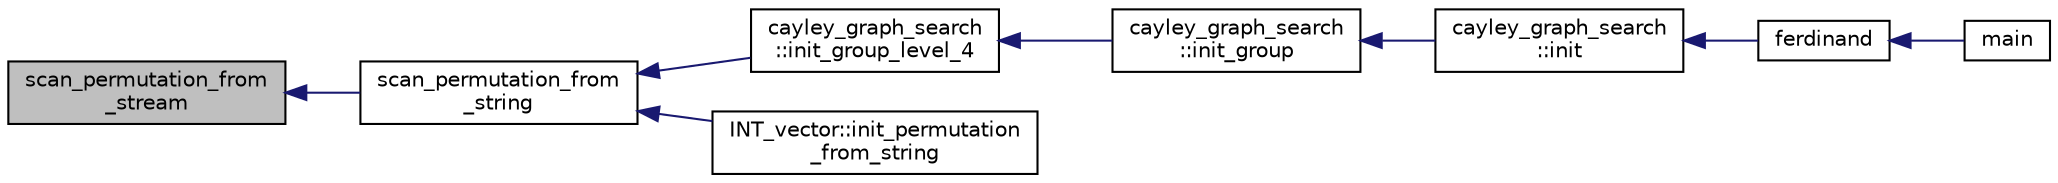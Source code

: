 digraph "scan_permutation_from_stream"
{
  edge [fontname="Helvetica",fontsize="10",labelfontname="Helvetica",labelfontsize="10"];
  node [fontname="Helvetica",fontsize="10",shape=record];
  rankdir="LR";
  Node7722 [label="scan_permutation_from\l_stream",height=0.2,width=0.4,color="black", fillcolor="grey75", style="filled", fontcolor="black"];
  Node7722 -> Node7723 [dir="back",color="midnightblue",fontsize="10",style="solid",fontname="Helvetica"];
  Node7723 [label="scan_permutation_from\l_string",height=0.2,width=0.4,color="black", fillcolor="white", style="filled",URL="$d4/d74/util_8_c.html#a93f8c29fa198eae428b44a2dd0eb51bd"];
  Node7723 -> Node7724 [dir="back",color="midnightblue",fontsize="10",style="solid",fontname="Helvetica"];
  Node7724 [label="cayley_graph_search\l::init_group_level_4",height=0.2,width=0.4,color="black", fillcolor="white", style="filled",URL="$de/dae/classcayley__graph__search.html#a6593f90cd91bea8c23fe71acca05655e"];
  Node7724 -> Node7725 [dir="back",color="midnightblue",fontsize="10",style="solid",fontname="Helvetica"];
  Node7725 [label="cayley_graph_search\l::init_group",height=0.2,width=0.4,color="black", fillcolor="white", style="filled",URL="$de/dae/classcayley__graph__search.html#adbce2e517a8ed979f53e8aeb043cf4ca"];
  Node7725 -> Node7726 [dir="back",color="midnightblue",fontsize="10",style="solid",fontname="Helvetica"];
  Node7726 [label="cayley_graph_search\l::init",height=0.2,width=0.4,color="black", fillcolor="white", style="filled",URL="$de/dae/classcayley__graph__search.html#add9c6434abeaebac4a07bc03cb21672d"];
  Node7726 -> Node7727 [dir="back",color="midnightblue",fontsize="10",style="solid",fontname="Helvetica"];
  Node7727 [label="ferdinand",height=0.2,width=0.4,color="black", fillcolor="white", style="filled",URL="$da/df3/ferdinand_8_c.html#a322b57727d23cf5a0932f11c30ea18d9"];
  Node7727 -> Node7728 [dir="back",color="midnightblue",fontsize="10",style="solid",fontname="Helvetica"];
  Node7728 [label="main",height=0.2,width=0.4,color="black", fillcolor="white", style="filled",URL="$da/df3/ferdinand_8_c.html#a3c04138a5bfe5d72780bb7e82a18e627"];
  Node7723 -> Node7729 [dir="back",color="midnightblue",fontsize="10",style="solid",fontname="Helvetica"];
  Node7729 [label="INT_vector::init_permutation\l_from_string",height=0.2,width=0.4,color="black", fillcolor="white", style="filled",URL="$d0/de0/class_i_n_t__vector.html#a73a03d4d965633ee099a7b66f3f78e35"];
}
